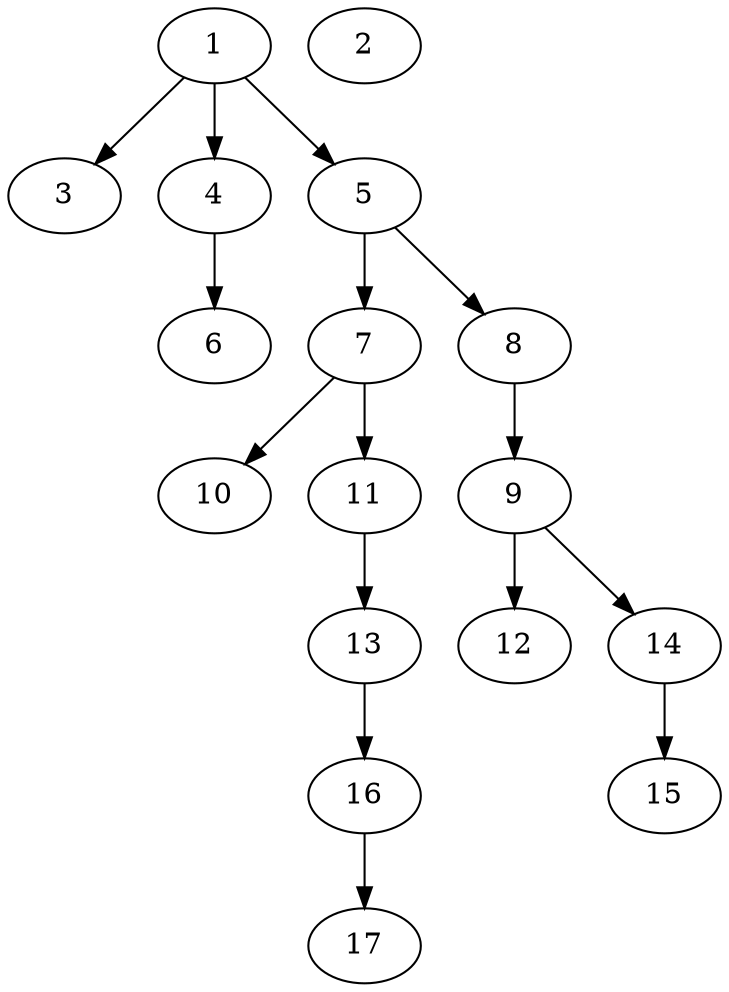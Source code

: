 // DAG (tier=1-easy, mode=compute, n=17, ccr=0.284, fat=0.462, density=0.292, regular=0.715, jump=0.073, mindata=262144, maxdata=2097152)
// DAG automatically generated by daggen at Sun Aug 24 16:33:32 2025
// /home/ermia/Project/Environments/daggen/bin/daggen --dot --ccr 0.284 --fat 0.462 --regular 0.715 --density 0.292 --jump 0.073 --mindata 262144 --maxdata 2097152 -n 17 
digraph G {
  1 [size="4709135256317906", alpha="0.01", expect_size="2354567628158953"]
  1 -> 3 [size ="2055418675200"]
  1 -> 4 [size ="2055418675200"]
  1 -> 5 [size ="2055418675200"]
  2 [size="2952665677770522624", alpha="0.17", expect_size="1476332838885261312"]
  3 [size="21134460321792000", alpha="0.12", expect_size="10567230160896000"]
  4 [size="15249146589153470", alpha="0.03", expect_size="7624573294576735"]
  4 -> 6 [size ="26221312212992"]
  5 [size="53341972774265952", alpha="0.14", expect_size="26670986387132976"]
  5 -> 7 [size ="24129126268928"]
  5 -> 8 [size ="24129126268928"]
  6 [size="2668244176038700", alpha="0.03", expect_size="1334122088019350"]
  7 [size="191781314141838", alpha="0.03", expect_size="95890657070919"]
  7 -> 10 [size ="3799443832832"]
  7 -> 11 [size ="3799443832832"]
  8 [size="21021955993916504", alpha="0.17", expect_size="10510977996958252"]
  8 -> 9 [size ="20440697274368"]
  9 [size="343611883489591296", alpha="0.18", expect_size="171805941744795648"]
  9 -> 12 [size ="3924660584448"]
  9 -> 14 [size ="3924660584448"]
  10 [size="1877897909223094", alpha="0.05", expect_size="938948954611547"]
  11 [size="6241211960742903808", alpha="0.14", expect_size="3120605980371451904"]
  11 -> 13 [size ="27118725496832"]
  12 [size="2037331987559088128", alpha="0.07", expect_size="1018665993779544064"]
  13 [size="30452394437549944", alpha="0.18", expect_size="15226197218774972"]
  13 -> 16 [size ="16819628802048"]
  14 [size="21599372306849540", alpha="0.20", expect_size="10799686153424770"]
  14 -> 15 [size ="22205727506432"]
  15 [size="2009277302089184", alpha="0.15", expect_size="1004638651044592"]
  16 [size="219991144511388", alpha="0.11", expect_size="109995572255694"]
  16 -> 17 [size ="5275167752192"]
  17 [size="2310354360183291904", alpha="0.16", expect_size="1155177180091645952"]
}